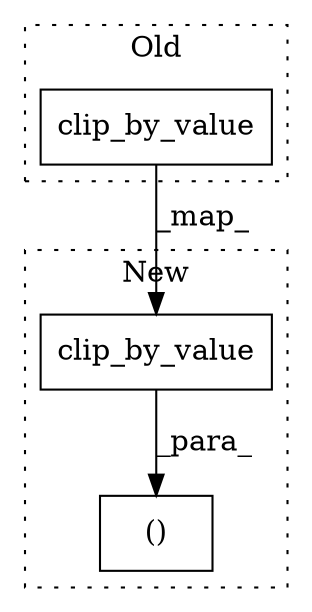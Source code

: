 digraph G {
subgraph cluster0 {
1 [label="clip_by_value" a="32" s="1932,1991" l="14,1" shape="box"];
label = "Old";
style="dotted";
}
subgraph cluster1 {
2 [label="clip_by_value" a="32" s="1937,1996" l="14,1" shape="box"];
3 [label="()" a="106" s="1934" l="77" shape="box"];
label = "New";
style="dotted";
}
1 -> 2 [label="_map_"];
2 -> 3 [label="_para_"];
}